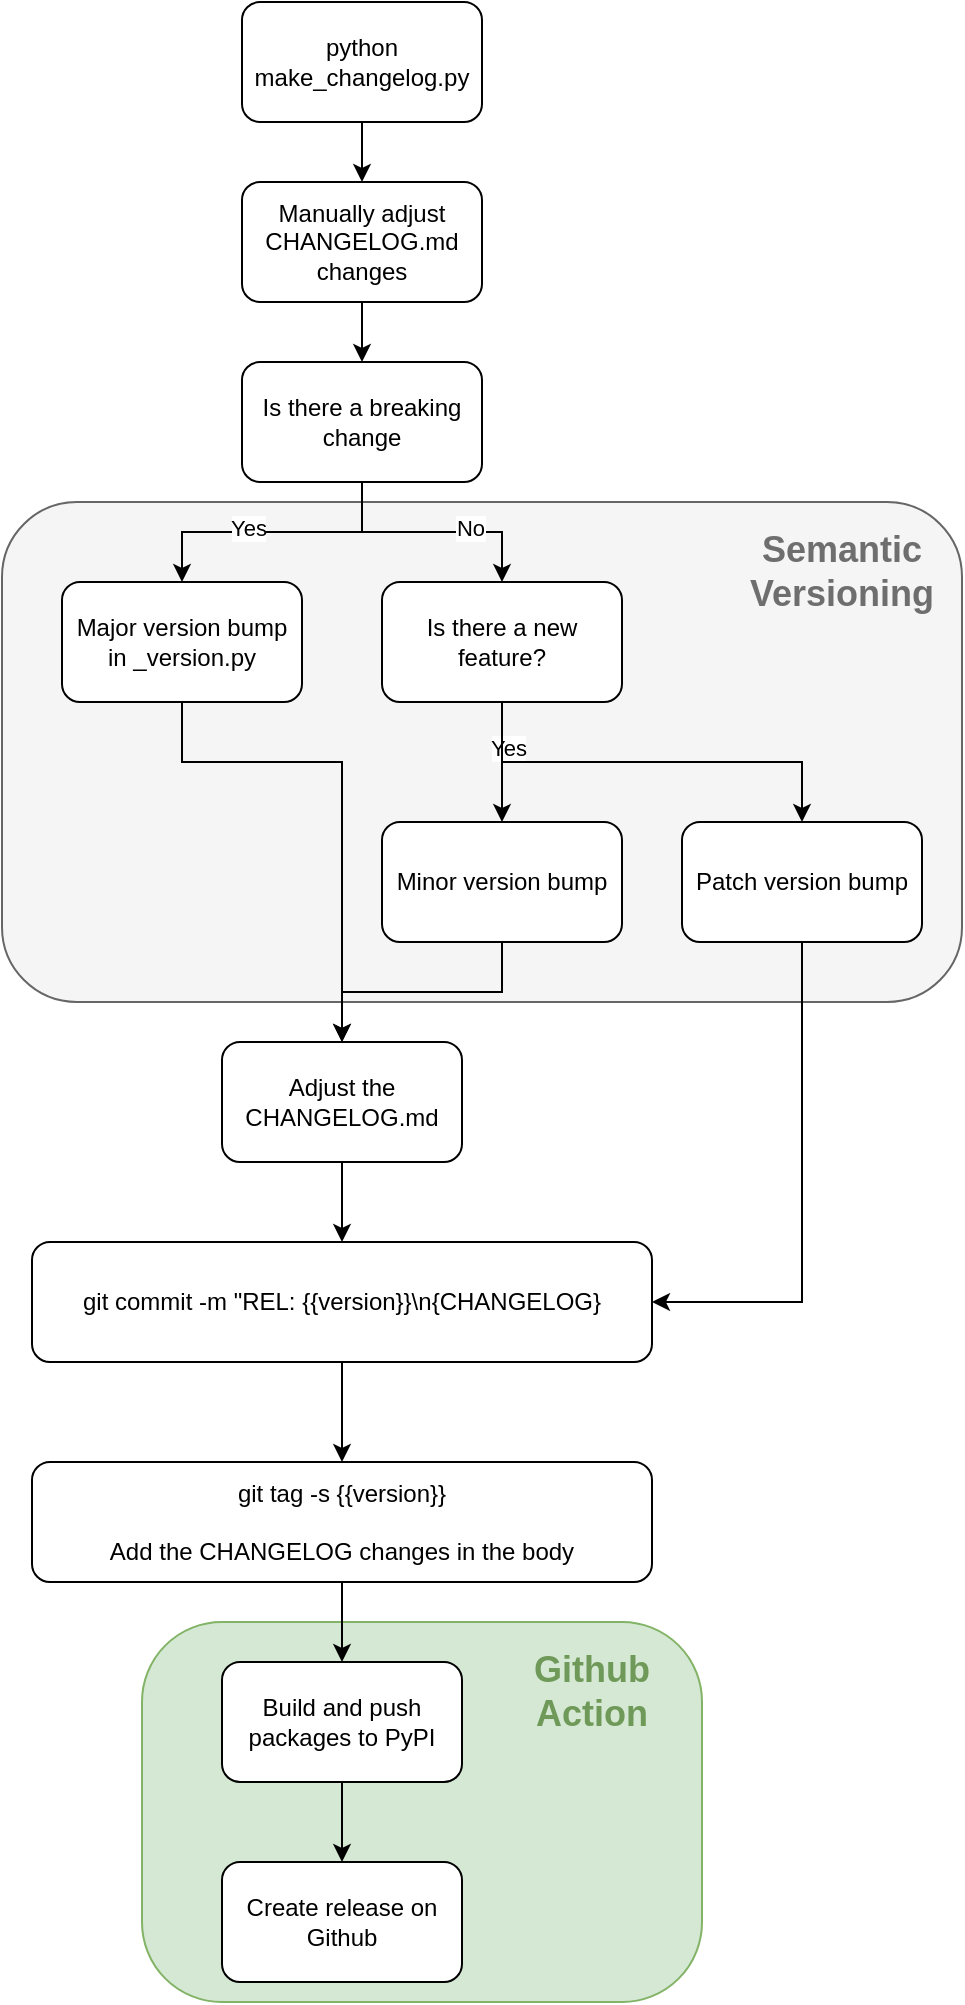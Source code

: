<mxfile version="21.6.2" type="device">
  <diagram name="Seite-1" id="xmn08oupI2gSAHxAwkuE">
    <mxGraphModel dx="1601" dy="916" grid="1" gridSize="10" guides="1" tooltips="1" connect="1" arrows="1" fold="1" page="1" pageScale="1" pageWidth="827" pageHeight="1169" math="0" shadow="0">
      <root>
        <mxCell id="0" />
        <mxCell id="1" parent="0" />
        <mxCell id="Sy3GnD-ZVnJThFurnhwo-33" value="" style="rounded=1;whiteSpace=wrap;html=1;fillColor=#d5e8d4;strokeColor=#82b366;arcSize=21;" vertex="1" parent="1">
          <mxGeometry x="130" y="890" width="280" height="190" as="geometry" />
        </mxCell>
        <mxCell id="Sy3GnD-ZVnJThFurnhwo-21" value="" style="rounded=1;whiteSpace=wrap;html=1;fillColor=#f5f5f5;fontColor=#333333;strokeColor=#666666;" vertex="1" parent="1">
          <mxGeometry x="60" y="330" width="480" height="250" as="geometry" />
        </mxCell>
        <mxCell id="Sy3GnD-ZVnJThFurnhwo-4" style="edgeStyle=orthogonalEdgeStyle;rounded=0;orthogonalLoop=1;jettySize=auto;html=1;exitX=0.5;exitY=1;exitDx=0;exitDy=0;" edge="1" parent="1" source="Sy3GnD-ZVnJThFurnhwo-1" target="Sy3GnD-ZVnJThFurnhwo-3">
          <mxGeometry relative="1" as="geometry" />
        </mxCell>
        <mxCell id="Sy3GnD-ZVnJThFurnhwo-1" value="python make_changelog.py" style="rounded=1;whiteSpace=wrap;html=1;" vertex="1" parent="1">
          <mxGeometry x="180" y="80" width="120" height="60" as="geometry" />
        </mxCell>
        <mxCell id="Sy3GnD-ZVnJThFurnhwo-6" style="edgeStyle=orthogonalEdgeStyle;rounded=0;orthogonalLoop=1;jettySize=auto;html=1;exitX=0.5;exitY=1;exitDx=0;exitDy=0;entryX=0.5;entryY=0;entryDx=0;entryDy=0;" edge="1" parent="1" source="Sy3GnD-ZVnJThFurnhwo-3" target="Sy3GnD-ZVnJThFurnhwo-5">
          <mxGeometry relative="1" as="geometry" />
        </mxCell>
        <mxCell id="Sy3GnD-ZVnJThFurnhwo-3" value="Manually adjust CHANGELOG.md changes" style="rounded=1;whiteSpace=wrap;html=1;" vertex="1" parent="1">
          <mxGeometry x="180" y="170" width="120" height="60" as="geometry" />
        </mxCell>
        <mxCell id="Sy3GnD-ZVnJThFurnhwo-9" style="edgeStyle=orthogonalEdgeStyle;rounded=0;orthogonalLoop=1;jettySize=auto;html=1;exitX=0.5;exitY=1;exitDx=0;exitDy=0;" edge="1" parent="1" source="Sy3GnD-ZVnJThFurnhwo-5" target="Sy3GnD-ZVnJThFurnhwo-8">
          <mxGeometry relative="1" as="geometry" />
        </mxCell>
        <mxCell id="Sy3GnD-ZVnJThFurnhwo-10" value="Yes" style="edgeLabel;html=1;align=center;verticalAlign=middle;resizable=0;points=[];" vertex="1" connectable="0" parent="Sy3GnD-ZVnJThFurnhwo-9">
          <mxGeometry x="0.177" y="-2" relative="1" as="geometry">
            <mxPoint as="offset" />
          </mxGeometry>
        </mxCell>
        <mxCell id="Sy3GnD-ZVnJThFurnhwo-12" style="edgeStyle=orthogonalEdgeStyle;rounded=0;orthogonalLoop=1;jettySize=auto;html=1;exitX=0.5;exitY=1;exitDx=0;exitDy=0;entryX=0.5;entryY=0;entryDx=0;entryDy=0;" edge="1" parent="1" source="Sy3GnD-ZVnJThFurnhwo-5" target="Sy3GnD-ZVnJThFurnhwo-11">
          <mxGeometry relative="1" as="geometry" />
        </mxCell>
        <mxCell id="Sy3GnD-ZVnJThFurnhwo-13" value="No" style="edgeLabel;html=1;align=center;verticalAlign=middle;resizable=0;points=[];" vertex="1" connectable="0" parent="Sy3GnD-ZVnJThFurnhwo-12">
          <mxGeometry x="0.31" y="2" relative="1" as="geometry">
            <mxPoint as="offset" />
          </mxGeometry>
        </mxCell>
        <mxCell id="Sy3GnD-ZVnJThFurnhwo-5" value="Is there a breaking change" style="rounded=1;whiteSpace=wrap;html=1;" vertex="1" parent="1">
          <mxGeometry x="180" y="260" width="120" height="60" as="geometry" />
        </mxCell>
        <mxCell id="Sy3GnD-ZVnJThFurnhwo-24" style="edgeStyle=orthogonalEdgeStyle;rounded=0;orthogonalLoop=1;jettySize=auto;html=1;exitX=0.5;exitY=1;exitDx=0;exitDy=0;" edge="1" parent="1" source="Sy3GnD-ZVnJThFurnhwo-7" target="Sy3GnD-ZVnJThFurnhwo-23">
          <mxGeometry relative="1" as="geometry" />
        </mxCell>
        <mxCell id="Sy3GnD-ZVnJThFurnhwo-7" value="Adjust the CHANGELOG.md" style="rounded=1;whiteSpace=wrap;html=1;" vertex="1" parent="1">
          <mxGeometry x="170" y="600" width="120" height="60" as="geometry" />
        </mxCell>
        <mxCell id="Sy3GnD-ZVnJThFurnhwo-17" style="edgeStyle=orthogonalEdgeStyle;rounded=0;orthogonalLoop=1;jettySize=auto;html=1;exitX=0.5;exitY=1;exitDx=0;exitDy=0;" edge="1" parent="1" source="Sy3GnD-ZVnJThFurnhwo-8" target="Sy3GnD-ZVnJThFurnhwo-7">
          <mxGeometry relative="1" as="geometry">
            <Array as="points">
              <mxPoint x="150" y="460" />
              <mxPoint x="230" y="460" />
            </Array>
          </mxGeometry>
        </mxCell>
        <mxCell id="Sy3GnD-ZVnJThFurnhwo-8" value="Major version bump in _version.py" style="rounded=1;whiteSpace=wrap;html=1;" vertex="1" parent="1">
          <mxGeometry x="90" y="370" width="120" height="60" as="geometry" />
        </mxCell>
        <mxCell id="Sy3GnD-ZVnJThFurnhwo-15" style="edgeStyle=orthogonalEdgeStyle;rounded=0;orthogonalLoop=1;jettySize=auto;html=1;exitX=0.5;exitY=1;exitDx=0;exitDy=0;" edge="1" parent="1" source="Sy3GnD-ZVnJThFurnhwo-11" target="Sy3GnD-ZVnJThFurnhwo-14">
          <mxGeometry relative="1" as="geometry" />
        </mxCell>
        <mxCell id="Sy3GnD-ZVnJThFurnhwo-16" value="Yes" style="edgeLabel;html=1;align=center;verticalAlign=middle;resizable=0;points=[];" vertex="1" connectable="0" parent="Sy3GnD-ZVnJThFurnhwo-15">
          <mxGeometry x="-0.256" y="3" relative="1" as="geometry">
            <mxPoint as="offset" />
          </mxGeometry>
        </mxCell>
        <mxCell id="Sy3GnD-ZVnJThFurnhwo-20" style="edgeStyle=orthogonalEdgeStyle;rounded=0;orthogonalLoop=1;jettySize=auto;html=1;exitX=0.5;exitY=1;exitDx=0;exitDy=0;" edge="1" parent="1" source="Sy3GnD-ZVnJThFurnhwo-11" target="Sy3GnD-ZVnJThFurnhwo-19">
          <mxGeometry relative="1" as="geometry" />
        </mxCell>
        <mxCell id="Sy3GnD-ZVnJThFurnhwo-11" value="Is there a new feature?" style="rounded=1;whiteSpace=wrap;html=1;" vertex="1" parent="1">
          <mxGeometry x="250" y="370" width="120" height="60" as="geometry" />
        </mxCell>
        <mxCell id="Sy3GnD-ZVnJThFurnhwo-18" style="edgeStyle=orthogonalEdgeStyle;rounded=0;orthogonalLoop=1;jettySize=auto;html=1;exitX=0.5;exitY=1;exitDx=0;exitDy=0;entryX=0.5;entryY=0;entryDx=0;entryDy=0;" edge="1" parent="1" source="Sy3GnD-ZVnJThFurnhwo-14" target="Sy3GnD-ZVnJThFurnhwo-7">
          <mxGeometry relative="1" as="geometry" />
        </mxCell>
        <mxCell id="Sy3GnD-ZVnJThFurnhwo-14" value="Minor version bump" style="rounded=1;whiteSpace=wrap;html=1;" vertex="1" parent="1">
          <mxGeometry x="250" y="490" width="120" height="60" as="geometry" />
        </mxCell>
        <mxCell id="Sy3GnD-ZVnJThFurnhwo-35" style="edgeStyle=orthogonalEdgeStyle;rounded=0;orthogonalLoop=1;jettySize=auto;html=1;exitX=0.5;exitY=1;exitDx=0;exitDy=0;entryX=1;entryY=0.5;entryDx=0;entryDy=0;" edge="1" parent="1" source="Sy3GnD-ZVnJThFurnhwo-19" target="Sy3GnD-ZVnJThFurnhwo-23">
          <mxGeometry relative="1" as="geometry" />
        </mxCell>
        <mxCell id="Sy3GnD-ZVnJThFurnhwo-19" value="Patch version bump" style="rounded=1;whiteSpace=wrap;html=1;" vertex="1" parent="1">
          <mxGeometry x="400" y="490" width="120" height="60" as="geometry" />
        </mxCell>
        <mxCell id="Sy3GnD-ZVnJThFurnhwo-22" value="Semantic Versioning" style="text;html=1;align=center;verticalAlign=middle;whiteSpace=wrap;rounded=0;fontStyle=1;fontSize=18;fontColor=#6E6E6E;" vertex="1" parent="1">
          <mxGeometry x="450" y="350" width="60" height="30" as="geometry" />
        </mxCell>
        <mxCell id="Sy3GnD-ZVnJThFurnhwo-27" style="edgeStyle=orthogonalEdgeStyle;rounded=0;orthogonalLoop=1;jettySize=auto;html=1;exitX=0.5;exitY=1;exitDx=0;exitDy=0;entryX=0.5;entryY=0;entryDx=0;entryDy=0;" edge="1" parent="1" source="Sy3GnD-ZVnJThFurnhwo-23" target="Sy3GnD-ZVnJThFurnhwo-26">
          <mxGeometry relative="1" as="geometry" />
        </mxCell>
        <mxCell id="Sy3GnD-ZVnJThFurnhwo-23" value="git commit -m &quot;REL: {{version}}\n{CHANGELOG}" style="rounded=1;whiteSpace=wrap;html=1;" vertex="1" parent="1">
          <mxGeometry x="75" y="700" width="310" height="60" as="geometry" />
        </mxCell>
        <mxCell id="Sy3GnD-ZVnJThFurnhwo-30" style="edgeStyle=orthogonalEdgeStyle;rounded=0;orthogonalLoop=1;jettySize=auto;html=1;exitX=0.5;exitY=1;exitDx=0;exitDy=0;entryX=0.5;entryY=0;entryDx=0;entryDy=0;" edge="1" parent="1" source="Sy3GnD-ZVnJThFurnhwo-26" target="Sy3GnD-ZVnJThFurnhwo-28">
          <mxGeometry relative="1" as="geometry" />
        </mxCell>
        <mxCell id="Sy3GnD-ZVnJThFurnhwo-26" value="git tag -s {{version}}&lt;br&gt;&lt;br&gt;Add the CHANGELOG changes in the body" style="rounded=1;whiteSpace=wrap;html=1;" vertex="1" parent="1">
          <mxGeometry x="75" y="810" width="310" height="60" as="geometry" />
        </mxCell>
        <mxCell id="Sy3GnD-ZVnJThFurnhwo-31" style="edgeStyle=orthogonalEdgeStyle;rounded=0;orthogonalLoop=1;jettySize=auto;html=1;exitX=0.5;exitY=1;exitDx=0;exitDy=0;entryX=0.5;entryY=0;entryDx=0;entryDy=0;" edge="1" parent="1" source="Sy3GnD-ZVnJThFurnhwo-28" target="Sy3GnD-ZVnJThFurnhwo-29">
          <mxGeometry relative="1" as="geometry" />
        </mxCell>
        <mxCell id="Sy3GnD-ZVnJThFurnhwo-28" value="Build and push packages to PyPI" style="rounded=1;whiteSpace=wrap;html=1;" vertex="1" parent="1">
          <mxGeometry x="170" y="910" width="120" height="60" as="geometry" />
        </mxCell>
        <mxCell id="Sy3GnD-ZVnJThFurnhwo-29" value="Create release on Github" style="rounded=1;whiteSpace=wrap;html=1;" vertex="1" parent="1">
          <mxGeometry x="170" y="1010" width="120" height="60" as="geometry" />
        </mxCell>
        <mxCell id="Sy3GnD-ZVnJThFurnhwo-36" value="Github Action" style="text;html=1;align=center;verticalAlign=middle;whiteSpace=wrap;rounded=0;fontStyle=1;fontSize=18;fontColor=#6F9958;" vertex="1" parent="1">
          <mxGeometry x="325" y="910" width="60" height="30" as="geometry" />
        </mxCell>
      </root>
    </mxGraphModel>
  </diagram>
</mxfile>
